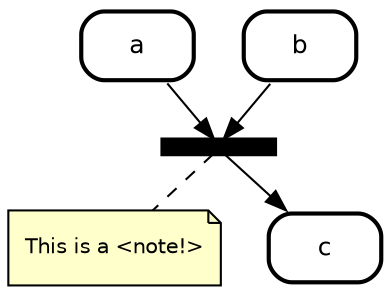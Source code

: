 digraph "state transitions" {
  fontname="Helvetica" fontsize=12 penwidth=2.0 splines=true ordering=out compound=true overlap=scale nodesep=0.3 ranksep=0.1
  node [shape=plaintext style=filled fillcolor="#FFFFFF01" fontname=Helvetica fontsize=12 penwidth=2.0]
  edge [fontname=Helvetica fontsize=10]

    "a" [margin=0 class="state regular" color="black" label= <
      <table align="center" cellborder="0" border="2" style="rounded" width="48">
        <tr><td width="48" cellpadding="7">a</td></tr>
      </table>
    >]
    "b" [margin=0 class="state regular" color="black" label= <
      <table align="center" cellborder="0" border="2" style="rounded" width="48">
        <tr><td width="48" cellpadding="7">b</td></tr>
      </table>
    >]
    "c" [margin=0 class="state regular" color="black" label= <
      <table align="center" cellborder="0" border="2" style="rounded" width="48">
        <tr><td width="48" cellpadding="7">c</td></tr>
      </table>
    >]
    "]a_join" [shape=rect fixedsize=true label=" " style=filled class="state join" color="black" fillcolor="black" height=0.1]
      "note_]a_join" [color=black fontcolor=black label="This is a <note!>\l" shape=note fontsize=10 fillcolor="#ffffcc" penwidth=1.0]
      "]a_join" -> "note_]a_join" [style=dashed arrowtail=none arrowhead=none]

    "a" -> "]a_join" [label="    \l" color="black" fontcolor="black" class="transition"]
    "b" -> "]a_join" [label="    \l" color="black" fontcolor="black" class="transition"]
    "]a_join" -> "c" [label="    \l" color="black" fontcolor="black" class="transition"]
}
